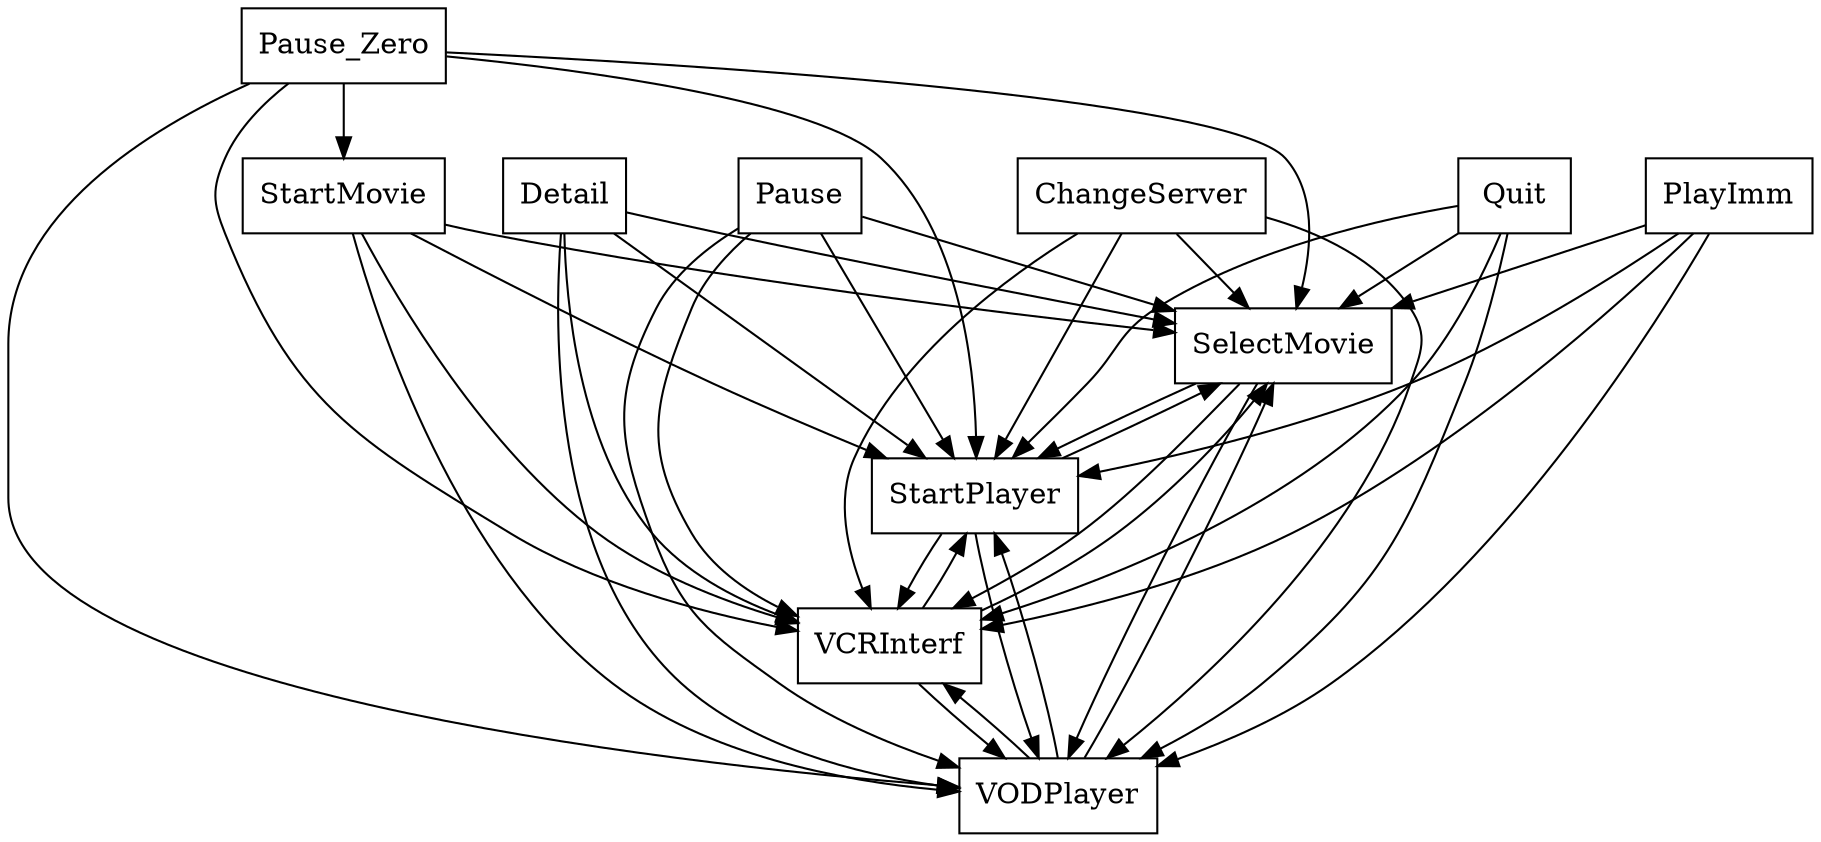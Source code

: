 digraph{
graph [rankdir=TB];
node [shape=box];
edge [arrowhead=normal];
0[label="Detail",]
1[label="SelectMovie",]
2[label="Pause_Zero",]
3[label="Pause",]
4[label="StartPlayer",]
5[label="StartMovie",]
6[label="ChangeServer",]
7[label="Quit",]
8[label="PlayImm",]
9[label="VODPlayer",]
10[label="VCRInterf",]
0->1[label="",]
0->4[label="",]
0->9[label="",]
0->10[label="",]
1->4[label="",]
1->9[label="",]
1->10[label="",]
2->1[label="",]
2->4[label="",]
2->5[label="",]
2->9[label="",]
2->10[label="",]
3->1[label="",]
3->4[label="",]
3->9[label="",]
3->10[label="",]
4->1[label="",]
4->9[label="",]
4->10[label="",]
5->1[label="",]
5->4[label="",]
5->9[label="",]
5->10[label="",]
6->1[label="",]
6->4[label="",]
6->9[label="",]
6->10[label="",]
7->1[label="",]
7->4[label="",]
7->9[label="",]
7->10[label="",]
8->1[label="",]
8->4[label="",]
8->9[label="",]
8->10[label="",]
9->1[label="",]
9->4[label="",]
9->10[label="",]
10->1[label="",]
10->4[label="",]
10->9[label="",]
}
